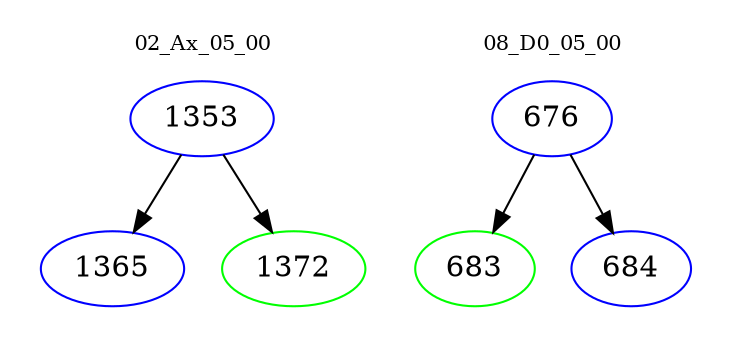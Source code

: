 digraph{
subgraph cluster_0 {
color = white
label = "02_Ax_05_00";
fontsize=10;
T0_1353 [label="1353", color="blue"]
T0_1353 -> T0_1365 [color="black"]
T0_1365 [label="1365", color="blue"]
T0_1353 -> T0_1372 [color="black"]
T0_1372 [label="1372", color="green"]
}
subgraph cluster_1 {
color = white
label = "08_D0_05_00";
fontsize=10;
T1_676 [label="676", color="blue"]
T1_676 -> T1_683 [color="black"]
T1_683 [label="683", color="green"]
T1_676 -> T1_684 [color="black"]
T1_684 [label="684", color="blue"]
}
}
